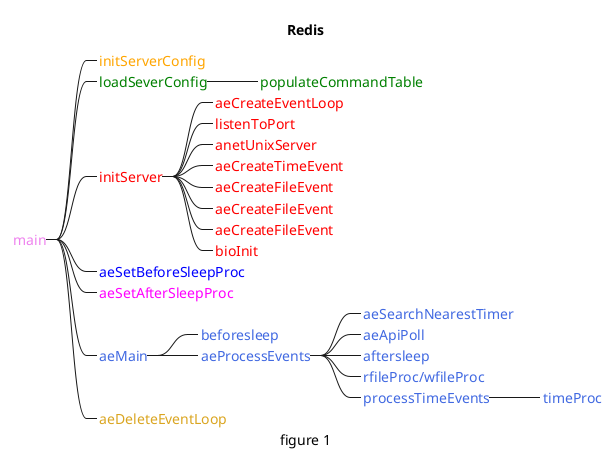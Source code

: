 @startmindmap
'https://plantuml.com/mindmap-diagram

caption figure 1
title Redis

*_ <font color="Violet">main</font>
**_ <font color="orange">initServerConfig</font>

**_ <font color="green">loadSeverConfig</font>
***_ <font color="green">populateCommandTable</font>

**_ <font color="red">initServer</font>
***_ <font color="red">aeCreateEventLoop</font>
***_ <font color="red">listenToPort</font>
***_ <font color="red">anetUnixServer</font>
***_ <font color="red">aeCreateTimeEvent</font>
***_ <font color="red">aeCreateFileEvent</font>
***_ <font color="red">aeCreateFileEvent</font>
***_ <font color="red">aeCreateFileEvent</font>
***_ <font color="red">bioInit</font>

**_ <font color="blue">aeSetBeforeSleepProc</font>

**_ <font color="magenta">aeSetAfterSleepProc</font>

**_ <font color="RoyalBlue">aeMain</font>
***_ <font color="RoyalBlue">beforesleep</font>
***_ <font color="RoyalBlue">aeProcessEvents</font>
****_ <font color="RoyalBlue">aeSearchNearestTimer</font>
****_ <font color="RoyalBlue">aeApiPoll</font>
****_ <font color="RoyalBlue">aftersleep</font>
****_ <font color="RoyalBlue">rfileProc/wfileProc</font>
****_ <font color="RoyalBlue">processTimeEvents</font>
*****_ <font color="RoyalBlue">timeProc</font>



**_ <font color="GoldEnrod">aeDeleteEventLoop</font>

@endmindmap
